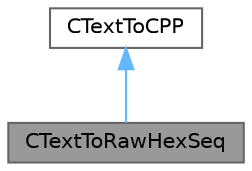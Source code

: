 digraph "CTextToRawHexSeq"
{
 // LATEX_PDF_SIZE
  bgcolor="transparent";
  edge [fontname=Helvetica,fontsize=10,labelfontname=Helvetica,labelfontsize=10];
  node [fontname=Helvetica,fontsize=10,shape=box,height=0.2,width=0.4];
  Node1 [id="Node000001",label="CTextToRawHexSeq",height=0.2,width=0.4,color="gray40", fillcolor="grey60", style="filled", fontcolor="black",tooltip="A class that converts text to raw hexadecimal sequences."];
  Node2 -> Node1 [id="edge1_Node000001_Node000002",dir="back",color="steelblue1",style="solid",tooltip=" "];
  Node2 [id="Node000002",label="CTextToCPP",height=0.2,width=0.4,color="gray40", fillcolor="white", style="filled",URL="$class_c_text_to_c_p_p.html",tooltip="Base class for data management."];
}
